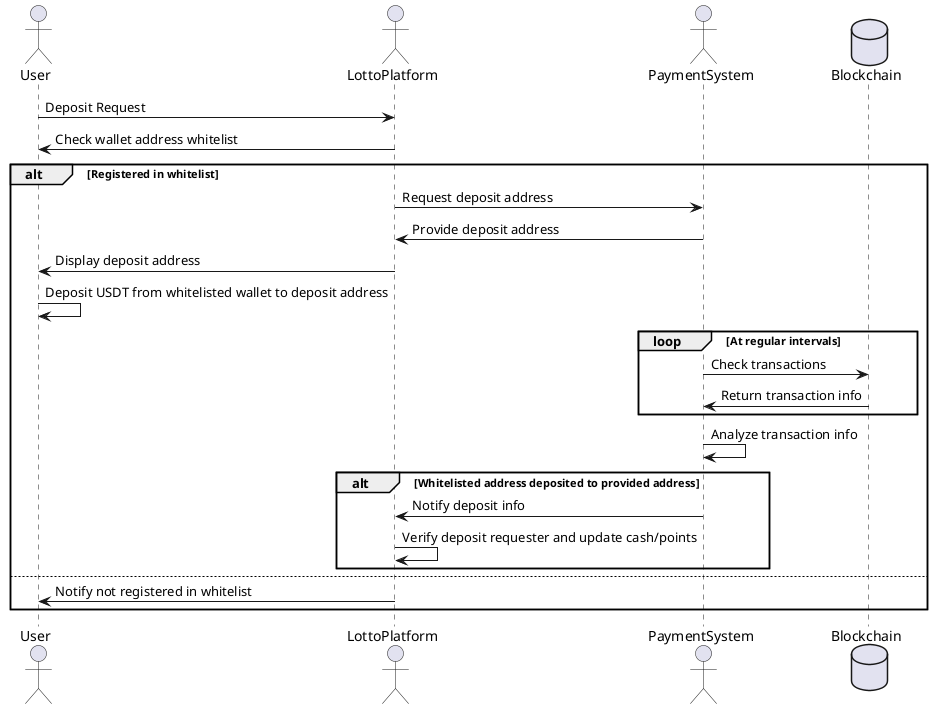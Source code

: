 @startuml
actor User
actor LottoPlatform
actor PaymentSystem
database Blockchain

User -> LottoPlatform: Deposit Request
LottoPlatform -> User: Check wallet address whitelist
alt Registered in whitelist
    LottoPlatform -> PaymentSystem: Request deposit address
    PaymentSystem -> LottoPlatform: Provide deposit address
    LottoPlatform -> User: Display deposit address
    User -> User: Deposit USDT from whitelisted wallet to deposit address
    loop At regular intervals
        PaymentSystem -> Blockchain: Check transactions
        Blockchain -> PaymentSystem: Return transaction info
    end
    PaymentSystem -> PaymentSystem: Analyze transaction info
    alt Whitelisted address deposited to provided address
        PaymentSystem -> LottoPlatform: Notify deposit info
        LottoPlatform -> LottoPlatform: Verify deposit requester and update cash/points
    end
else
    LottoPlatform -> User: Notify not registered in whitelist
end
@enduml
